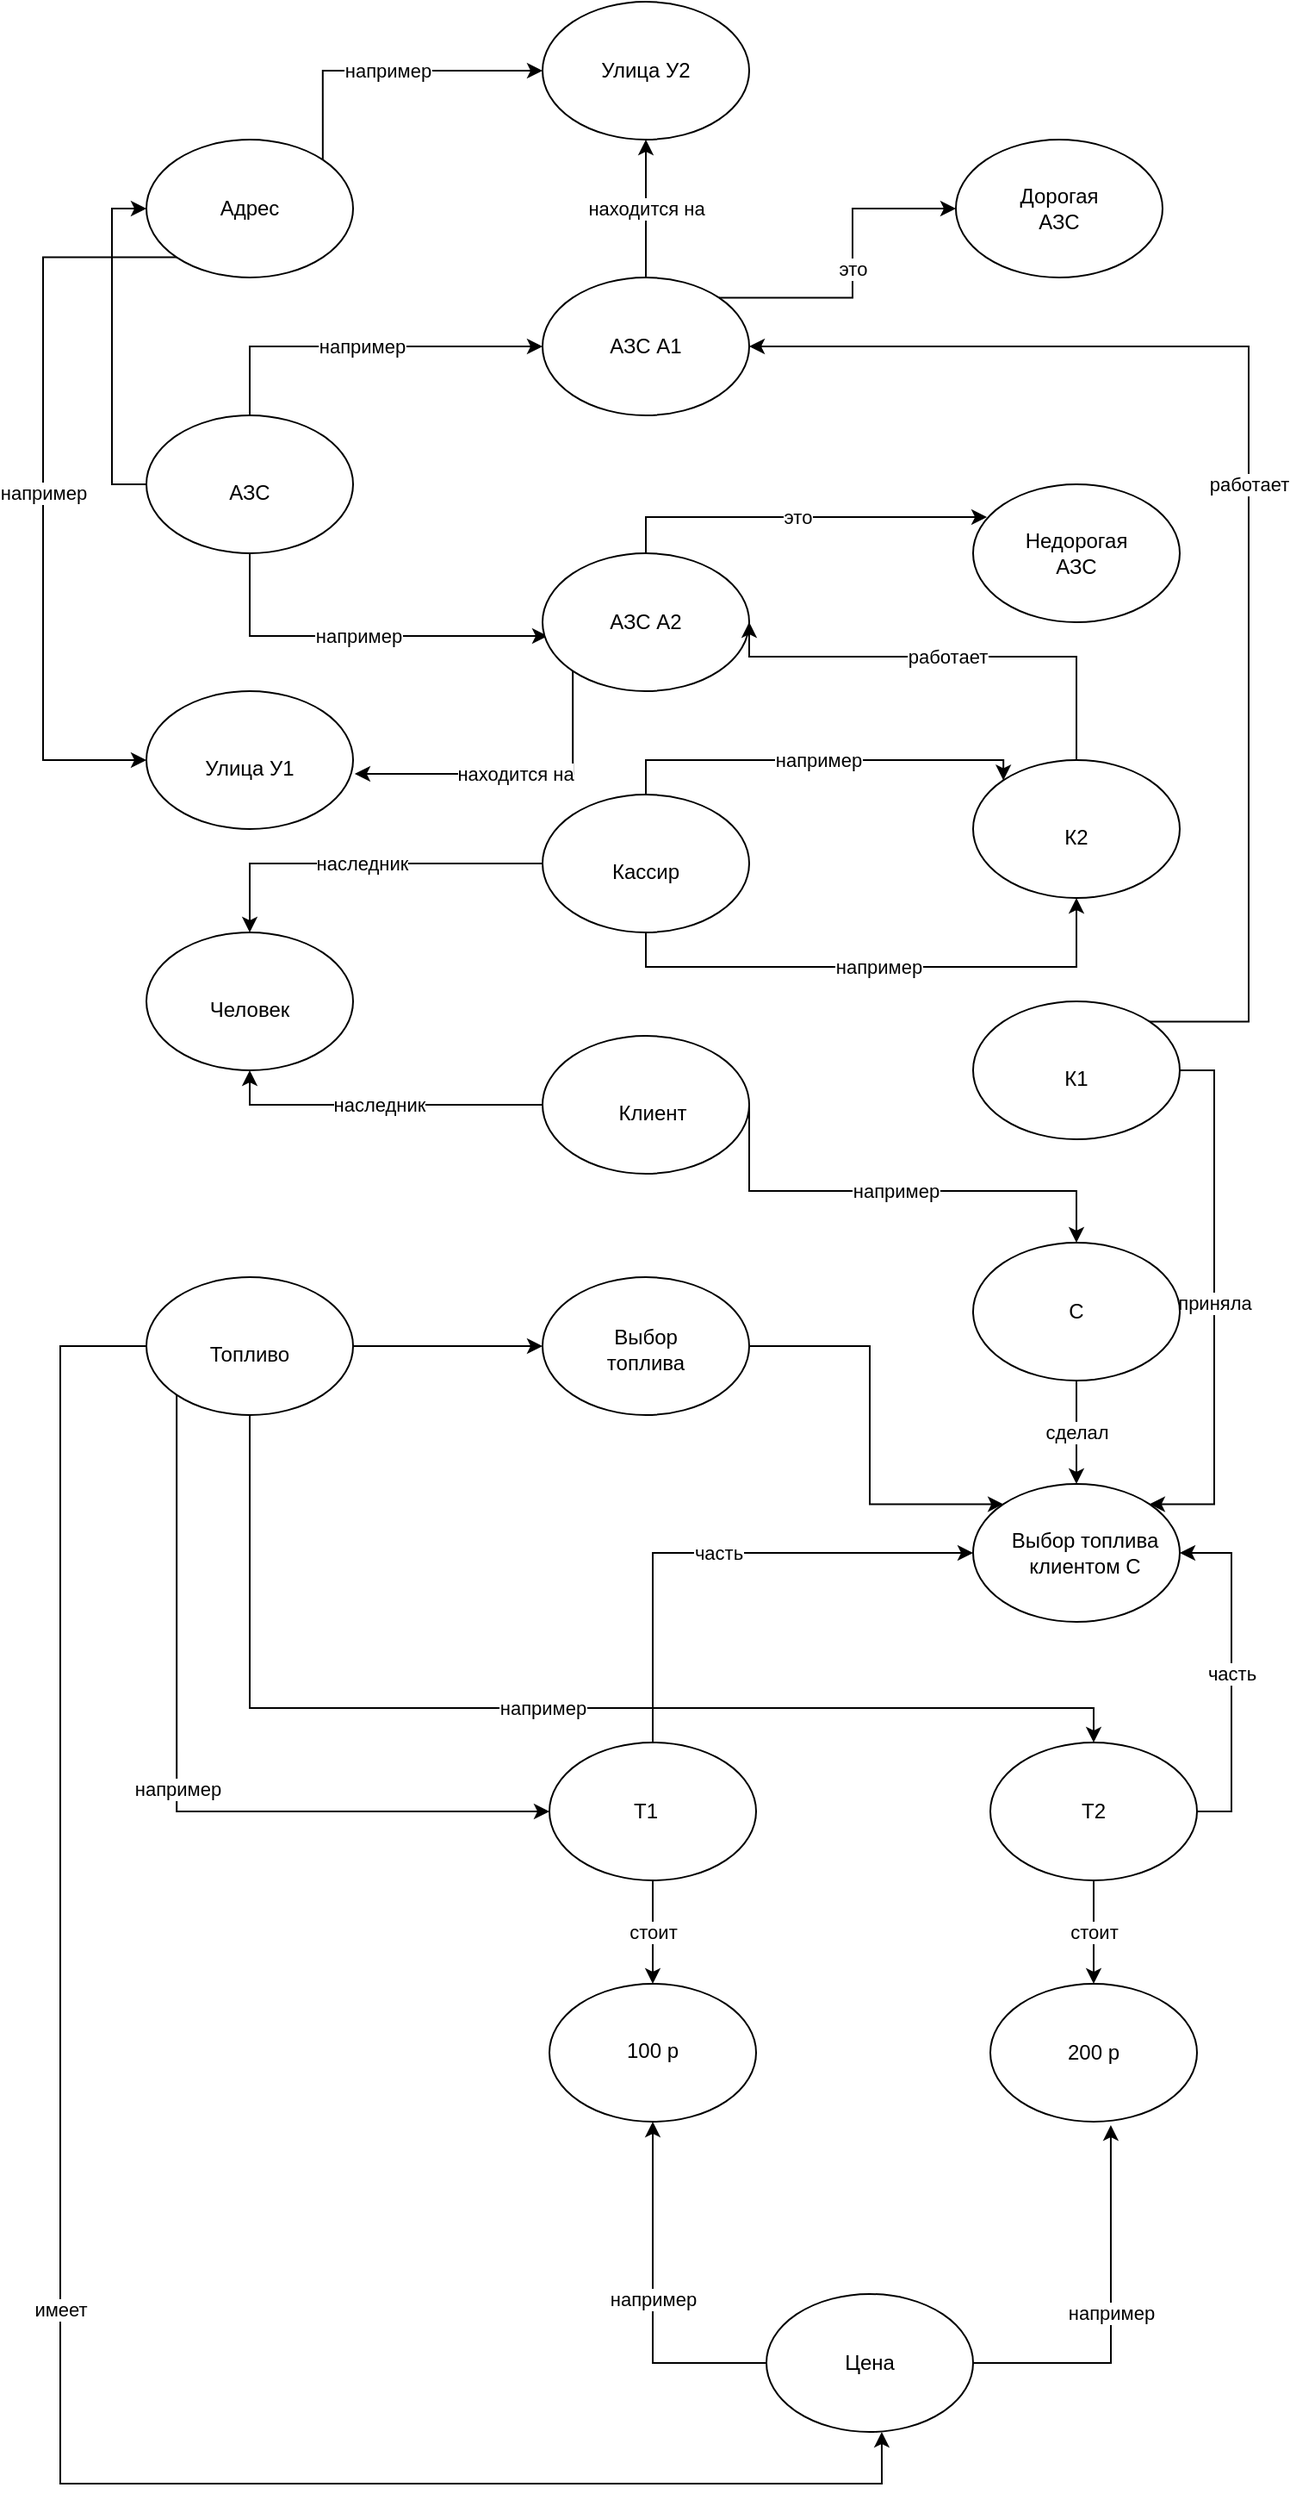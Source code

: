 <mxfile version="20.7.4" type="github">
  <diagram id="iZoi2SDaWrMsvpVoDAiL" name="Страница 1">
    <mxGraphModel dx="1122" dy="737" grid="1" gridSize="10" guides="1" tooltips="1" connect="1" arrows="1" fold="1" page="1" pageScale="1" pageWidth="827" pageHeight="1169" math="0" shadow="0">
      <root>
        <mxCell id="0" />
        <mxCell id="1" parent="0" />
        <mxCell id="kMaZlmLHkg67jmdYYLUq-65" value="например" style="edgeStyle=orthogonalEdgeStyle;rounded=0;orthogonalLoop=1;jettySize=auto;html=1;exitX=1;exitY=0;exitDx=0;exitDy=0;" edge="1" parent="1" source="kMaZlmLHkg67jmdYYLUq-1" target="kMaZlmLHkg67jmdYYLUq-7">
          <mxGeometry relative="1" as="geometry">
            <Array as="points">
              <mxPoint x="202" y="170" />
            </Array>
          </mxGeometry>
        </mxCell>
        <mxCell id="kMaZlmLHkg67jmdYYLUq-66" value="например" style="edgeStyle=orthogonalEdgeStyle;rounded=0;orthogonalLoop=1;jettySize=auto;html=1;exitX=0;exitY=1;exitDx=0;exitDy=0;entryX=0;entryY=0.5;entryDx=0;entryDy=0;" edge="1" parent="1" source="kMaZlmLHkg67jmdYYLUq-1" target="kMaZlmLHkg67jmdYYLUq-2">
          <mxGeometry relative="1" as="geometry">
            <Array as="points">
              <mxPoint x="40" y="278" />
              <mxPoint x="40" y="570" />
            </Array>
          </mxGeometry>
        </mxCell>
        <mxCell id="kMaZlmLHkg67jmdYYLUq-1" value="" style="ellipse;whiteSpace=wrap;html=1;" vertex="1" parent="1">
          <mxGeometry x="100" y="210" width="120" height="80" as="geometry" />
        </mxCell>
        <mxCell id="kMaZlmLHkg67jmdYYLUq-2" value="" style="ellipse;whiteSpace=wrap;html=1;" vertex="1" parent="1">
          <mxGeometry x="100" y="530" width="120" height="80" as="geometry" />
        </mxCell>
        <mxCell id="kMaZlmLHkg67jmdYYLUq-67" style="edgeStyle=orthogonalEdgeStyle;rounded=0;orthogonalLoop=1;jettySize=auto;html=1;exitX=0;exitY=0.5;exitDx=0;exitDy=0;entryX=0;entryY=0.5;entryDx=0;entryDy=0;" edge="1" parent="1" source="kMaZlmLHkg67jmdYYLUq-3" target="kMaZlmLHkg67jmdYYLUq-1">
          <mxGeometry relative="1" as="geometry" />
        </mxCell>
        <mxCell id="kMaZlmLHkg67jmdYYLUq-68" value="например" style="edgeStyle=orthogonalEdgeStyle;rounded=0;orthogonalLoop=1;jettySize=auto;html=1;exitX=0.5;exitY=0;exitDx=0;exitDy=0;entryX=0;entryY=0.5;entryDx=0;entryDy=0;" edge="1" parent="1" source="kMaZlmLHkg67jmdYYLUq-3" target="kMaZlmLHkg67jmdYYLUq-9">
          <mxGeometry relative="1" as="geometry" />
        </mxCell>
        <mxCell id="kMaZlmLHkg67jmdYYLUq-69" value="например" style="edgeStyle=orthogonalEdgeStyle;rounded=0;orthogonalLoop=1;jettySize=auto;html=1;exitX=0.5;exitY=1;exitDx=0;exitDy=0;entryX=0.025;entryY=0.6;entryDx=0;entryDy=0;entryPerimeter=0;" edge="1" parent="1" source="kMaZlmLHkg67jmdYYLUq-3" target="kMaZlmLHkg67jmdYYLUq-8">
          <mxGeometry relative="1" as="geometry" />
        </mxCell>
        <mxCell id="kMaZlmLHkg67jmdYYLUq-3" value="" style="ellipse;whiteSpace=wrap;html=1;" vertex="1" parent="1">
          <mxGeometry x="100" y="370" width="120" height="80" as="geometry" />
        </mxCell>
        <mxCell id="kMaZlmLHkg67jmdYYLUq-4" value="" style="ellipse;whiteSpace=wrap;html=1;" vertex="1" parent="1">
          <mxGeometry x="100" y="670" width="120" height="80" as="geometry" />
        </mxCell>
        <mxCell id="kMaZlmLHkg67jmdYYLUq-46" value="имеет" style="edgeStyle=orthogonalEdgeStyle;rounded=0;orthogonalLoop=1;jettySize=auto;html=1;entryX=0.558;entryY=1;entryDx=0;entryDy=0;entryPerimeter=0;exitX=0;exitY=0.5;exitDx=0;exitDy=0;" edge="1" parent="1" source="kMaZlmLHkg67jmdYYLUq-5" target="kMaZlmLHkg67jmdYYLUq-40">
          <mxGeometry relative="1" as="geometry">
            <Array as="points">
              <mxPoint x="50" y="910" />
              <mxPoint x="50" y="1570" />
              <mxPoint x="527" y="1570" />
            </Array>
          </mxGeometry>
        </mxCell>
        <mxCell id="kMaZlmLHkg67jmdYYLUq-51" value="например" style="edgeStyle=orthogonalEdgeStyle;rounded=0;orthogonalLoop=1;jettySize=auto;html=1;exitX=0;exitY=1;exitDx=0;exitDy=0;entryX=0;entryY=0.5;entryDx=0;entryDy=0;" edge="1" parent="1" source="kMaZlmLHkg67jmdYYLUq-5" target="kMaZlmLHkg67jmdYYLUq-38">
          <mxGeometry relative="1" as="geometry">
            <Array as="points">
              <mxPoint x="118" y="1180" />
            </Array>
          </mxGeometry>
        </mxCell>
        <mxCell id="kMaZlmLHkg67jmdYYLUq-52" value="например" style="edgeStyle=orthogonalEdgeStyle;rounded=0;orthogonalLoop=1;jettySize=auto;html=1;exitX=0.5;exitY=1;exitDx=0;exitDy=0;" edge="1" parent="1" source="kMaZlmLHkg67jmdYYLUq-5" target="kMaZlmLHkg67jmdYYLUq-36">
          <mxGeometry relative="1" as="geometry">
            <Array as="points">
              <mxPoint x="160" y="1120" />
              <mxPoint x="650" y="1120" />
            </Array>
          </mxGeometry>
        </mxCell>
        <mxCell id="kMaZlmLHkg67jmdYYLUq-57" style="edgeStyle=orthogonalEdgeStyle;rounded=0;orthogonalLoop=1;jettySize=auto;html=1;exitX=1;exitY=0.5;exitDx=0;exitDy=0;entryX=0;entryY=0.5;entryDx=0;entryDy=0;" edge="1" parent="1" source="kMaZlmLHkg67jmdYYLUq-5" target="kMaZlmLHkg67jmdYYLUq-17">
          <mxGeometry relative="1" as="geometry" />
        </mxCell>
        <mxCell id="kMaZlmLHkg67jmdYYLUq-5" value="" style="ellipse;whiteSpace=wrap;html=1;" vertex="1" parent="1">
          <mxGeometry x="100" y="870" width="120" height="80" as="geometry" />
        </mxCell>
        <mxCell id="kMaZlmLHkg67jmdYYLUq-7" value="" style="ellipse;whiteSpace=wrap;html=1;" vertex="1" parent="1">
          <mxGeometry x="330" y="130" width="120" height="80" as="geometry" />
        </mxCell>
        <mxCell id="kMaZlmLHkg67jmdYYLUq-74" value="находится на " style="edgeStyle=orthogonalEdgeStyle;rounded=0;orthogonalLoop=1;jettySize=auto;html=1;exitX=0;exitY=1;exitDx=0;exitDy=0;entryX=1.008;entryY=0.6;entryDx=0;entryDy=0;entryPerimeter=0;" edge="1" parent="1" source="kMaZlmLHkg67jmdYYLUq-8" target="kMaZlmLHkg67jmdYYLUq-2">
          <mxGeometry relative="1" as="geometry">
            <Array as="points">
              <mxPoint x="348" y="578" />
            </Array>
          </mxGeometry>
        </mxCell>
        <mxCell id="kMaZlmLHkg67jmdYYLUq-75" value="это" style="edgeStyle=orthogonalEdgeStyle;rounded=0;orthogonalLoop=1;jettySize=auto;html=1;exitX=0.5;exitY=0;exitDx=0;exitDy=0;entryX=0.067;entryY=0.238;entryDx=0;entryDy=0;entryPerimeter=0;" edge="1" parent="1" source="kMaZlmLHkg67jmdYYLUq-8" target="kMaZlmLHkg67jmdYYLUq-14">
          <mxGeometry relative="1" as="geometry" />
        </mxCell>
        <mxCell id="kMaZlmLHkg67jmdYYLUq-8" value="" style="ellipse;whiteSpace=wrap;html=1;" vertex="1" parent="1">
          <mxGeometry x="330" y="450" width="120" height="80" as="geometry" />
        </mxCell>
        <mxCell id="kMaZlmLHkg67jmdYYLUq-70" value="находится на" style="edgeStyle=orthogonalEdgeStyle;rounded=0;orthogonalLoop=1;jettySize=auto;html=1;exitX=0.5;exitY=0;exitDx=0;exitDy=0;entryX=0.5;entryY=1;entryDx=0;entryDy=0;" edge="1" parent="1" source="kMaZlmLHkg67jmdYYLUq-9" target="kMaZlmLHkg67jmdYYLUq-7">
          <mxGeometry relative="1" as="geometry" />
        </mxCell>
        <mxCell id="kMaZlmLHkg67jmdYYLUq-71" value="это" style="edgeStyle=orthogonalEdgeStyle;rounded=0;orthogonalLoop=1;jettySize=auto;html=1;exitX=1;exitY=0;exitDx=0;exitDy=0;entryX=0;entryY=0.5;entryDx=0;entryDy=0;" edge="1" parent="1" source="kMaZlmLHkg67jmdYYLUq-9" target="kMaZlmLHkg67jmdYYLUq-12">
          <mxGeometry relative="1" as="geometry" />
        </mxCell>
        <mxCell id="kMaZlmLHkg67jmdYYLUq-9" value="" style="ellipse;whiteSpace=wrap;html=1;" vertex="1" parent="1">
          <mxGeometry x="330" y="290" width="120" height="80" as="geometry" />
        </mxCell>
        <mxCell id="kMaZlmLHkg67jmdYYLUq-61" value="наследник" style="edgeStyle=orthogonalEdgeStyle;rounded=0;orthogonalLoop=1;jettySize=auto;html=1;exitX=0;exitY=0.5;exitDx=0;exitDy=0;entryX=0.5;entryY=0;entryDx=0;entryDy=0;" edge="1" parent="1" source="kMaZlmLHkg67jmdYYLUq-10" target="kMaZlmLHkg67jmdYYLUq-4">
          <mxGeometry relative="1" as="geometry" />
        </mxCell>
        <mxCell id="kMaZlmLHkg67jmdYYLUq-62" value="например" style="edgeStyle=orthogonalEdgeStyle;rounded=0;orthogonalLoop=1;jettySize=auto;html=1;exitX=0.5;exitY=0;exitDx=0;exitDy=0;entryX=0;entryY=0;entryDx=0;entryDy=0;" edge="1" parent="1" source="kMaZlmLHkg67jmdYYLUq-10" target="kMaZlmLHkg67jmdYYLUq-13">
          <mxGeometry relative="1" as="geometry">
            <Array as="points">
              <mxPoint x="390" y="570" />
              <mxPoint x="598" y="570" />
            </Array>
          </mxGeometry>
        </mxCell>
        <mxCell id="kMaZlmLHkg67jmdYYLUq-63" value="например" style="edgeStyle=orthogonalEdgeStyle;rounded=0;orthogonalLoop=1;jettySize=auto;html=1;exitX=0.5;exitY=1;exitDx=0;exitDy=0;entryX=0.5;entryY=1;entryDx=0;entryDy=0;" edge="1" parent="1" source="kMaZlmLHkg67jmdYYLUq-10" target="kMaZlmLHkg67jmdYYLUq-13">
          <mxGeometry relative="1" as="geometry" />
        </mxCell>
        <mxCell id="kMaZlmLHkg67jmdYYLUq-10" value="" style="ellipse;whiteSpace=wrap;html=1;" vertex="1" parent="1">
          <mxGeometry x="330" y="590" width="120" height="80" as="geometry" />
        </mxCell>
        <mxCell id="kMaZlmLHkg67jmdYYLUq-60" value="наследник" style="edgeStyle=orthogonalEdgeStyle;rounded=0;orthogonalLoop=1;jettySize=auto;html=1;exitX=0;exitY=0.5;exitDx=0;exitDy=0;entryX=0.5;entryY=1;entryDx=0;entryDy=0;" edge="1" parent="1" source="kMaZlmLHkg67jmdYYLUq-11" target="kMaZlmLHkg67jmdYYLUq-4">
          <mxGeometry relative="1" as="geometry" />
        </mxCell>
        <mxCell id="kMaZlmLHkg67jmdYYLUq-64" value="например" style="edgeStyle=orthogonalEdgeStyle;rounded=0;orthogonalLoop=1;jettySize=auto;html=1;exitX=1;exitY=0.5;exitDx=0;exitDy=0;" edge="1" parent="1" source="kMaZlmLHkg67jmdYYLUq-11" target="kMaZlmLHkg67jmdYYLUq-16">
          <mxGeometry relative="1" as="geometry">
            <Array as="points">
              <mxPoint x="450" y="820" />
              <mxPoint x="640" y="820" />
            </Array>
          </mxGeometry>
        </mxCell>
        <mxCell id="kMaZlmLHkg67jmdYYLUq-11" value="" style="ellipse;whiteSpace=wrap;html=1;" vertex="1" parent="1">
          <mxGeometry x="330" y="730" width="120" height="80" as="geometry" />
        </mxCell>
        <mxCell id="kMaZlmLHkg67jmdYYLUq-12" value="" style="ellipse;whiteSpace=wrap;html=1;" vertex="1" parent="1">
          <mxGeometry x="570" y="210" width="120" height="80" as="geometry" />
        </mxCell>
        <mxCell id="kMaZlmLHkg67jmdYYLUq-73" value="работает" style="edgeStyle=orthogonalEdgeStyle;rounded=0;orthogonalLoop=1;jettySize=auto;html=1;exitX=0.5;exitY=0;exitDx=0;exitDy=0;entryX=1;entryY=0.5;entryDx=0;entryDy=0;" edge="1" parent="1" source="kMaZlmLHkg67jmdYYLUq-13" target="kMaZlmLHkg67jmdYYLUq-8">
          <mxGeometry relative="1" as="geometry">
            <Array as="points">
              <mxPoint x="640" y="510" />
              <mxPoint x="450" y="510" />
            </Array>
          </mxGeometry>
        </mxCell>
        <mxCell id="kMaZlmLHkg67jmdYYLUq-13" value="" style="ellipse;whiteSpace=wrap;html=1;" vertex="1" parent="1">
          <mxGeometry x="580" y="570" width="120" height="80" as="geometry" />
        </mxCell>
        <mxCell id="kMaZlmLHkg67jmdYYLUq-14" value="" style="ellipse;whiteSpace=wrap;html=1;" vertex="1" parent="1">
          <mxGeometry x="580" y="410" width="120" height="80" as="geometry" />
        </mxCell>
        <mxCell id="kMaZlmLHkg67jmdYYLUq-55" value="приняла" style="edgeStyle=orthogonalEdgeStyle;rounded=0;orthogonalLoop=1;jettySize=auto;html=1;exitX=1;exitY=0.5;exitDx=0;exitDy=0;entryX=1;entryY=0;entryDx=0;entryDy=0;" edge="1" parent="1" source="kMaZlmLHkg67jmdYYLUq-15" target="kMaZlmLHkg67jmdYYLUq-18">
          <mxGeometry relative="1" as="geometry">
            <Array as="points">
              <mxPoint x="720" y="750" />
              <mxPoint x="720" y="1002" />
            </Array>
          </mxGeometry>
        </mxCell>
        <mxCell id="kMaZlmLHkg67jmdYYLUq-72" value="работает" style="edgeStyle=orthogonalEdgeStyle;rounded=0;orthogonalLoop=1;jettySize=auto;html=1;exitX=1;exitY=0;exitDx=0;exitDy=0;entryX=1;entryY=0.5;entryDx=0;entryDy=0;" edge="1" parent="1" source="kMaZlmLHkg67jmdYYLUq-15" target="kMaZlmLHkg67jmdYYLUq-9">
          <mxGeometry relative="1" as="geometry">
            <mxPoint x="460" y="220" as="targetPoint" />
            <Array as="points">
              <mxPoint x="740" y="722" />
              <mxPoint x="740" y="330" />
            </Array>
          </mxGeometry>
        </mxCell>
        <mxCell id="kMaZlmLHkg67jmdYYLUq-15" value="" style="ellipse;whiteSpace=wrap;html=1;" vertex="1" parent="1">
          <mxGeometry x="580" y="710" width="120" height="80" as="geometry" />
        </mxCell>
        <mxCell id="kMaZlmLHkg67jmdYYLUq-56" value="сделал" style="edgeStyle=orthogonalEdgeStyle;rounded=0;orthogonalLoop=1;jettySize=auto;html=1;exitX=0.5;exitY=1;exitDx=0;exitDy=0;" edge="1" parent="1" source="kMaZlmLHkg67jmdYYLUq-16" target="kMaZlmLHkg67jmdYYLUq-18">
          <mxGeometry relative="1" as="geometry" />
        </mxCell>
        <mxCell id="kMaZlmLHkg67jmdYYLUq-16" value="" style="ellipse;whiteSpace=wrap;html=1;" vertex="1" parent="1">
          <mxGeometry x="580" y="850" width="120" height="80" as="geometry" />
        </mxCell>
        <mxCell id="kMaZlmLHkg67jmdYYLUq-58" style="edgeStyle=orthogonalEdgeStyle;rounded=0;orthogonalLoop=1;jettySize=auto;html=1;exitX=1;exitY=0.5;exitDx=0;exitDy=0;entryX=0;entryY=0;entryDx=0;entryDy=0;" edge="1" parent="1" source="kMaZlmLHkg67jmdYYLUq-17" target="kMaZlmLHkg67jmdYYLUq-18">
          <mxGeometry relative="1" as="geometry">
            <Array as="points">
              <mxPoint x="520" y="910" />
              <mxPoint x="520" y="1002" />
            </Array>
          </mxGeometry>
        </mxCell>
        <mxCell id="kMaZlmLHkg67jmdYYLUq-17" value="" style="ellipse;whiteSpace=wrap;html=1;" vertex="1" parent="1">
          <mxGeometry x="330" y="870" width="120" height="80" as="geometry" />
        </mxCell>
        <mxCell id="kMaZlmLHkg67jmdYYLUq-18" value="" style="ellipse;whiteSpace=wrap;html=1;" vertex="1" parent="1">
          <mxGeometry x="580" y="990" width="120" height="80" as="geometry" />
        </mxCell>
        <mxCell id="kMaZlmLHkg67jmdYYLUq-19" value="Адрес" style="text;html=1;strokeColor=none;fillColor=none;align=center;verticalAlign=middle;whiteSpace=wrap;rounded=0;" vertex="1" parent="1">
          <mxGeometry x="130" y="235" width="60" height="30" as="geometry" />
        </mxCell>
        <mxCell id="kMaZlmLHkg67jmdYYLUq-20" value="АЗС" style="text;html=1;strokeColor=none;fillColor=none;align=center;verticalAlign=middle;whiteSpace=wrap;rounded=0;" vertex="1" parent="1">
          <mxGeometry x="130" y="400" width="60" height="30" as="geometry" />
        </mxCell>
        <mxCell id="kMaZlmLHkg67jmdYYLUq-21" value="Улица У1" style="text;html=1;strokeColor=none;fillColor=none;align=center;verticalAlign=middle;whiteSpace=wrap;rounded=0;" vertex="1" parent="1">
          <mxGeometry x="130" y="560" width="60" height="30" as="geometry" />
        </mxCell>
        <mxCell id="kMaZlmLHkg67jmdYYLUq-22" value="Улица У2" style="text;html=1;strokeColor=none;fillColor=none;align=center;verticalAlign=middle;whiteSpace=wrap;rounded=0;" vertex="1" parent="1">
          <mxGeometry x="360" y="155" width="60" height="30" as="geometry" />
        </mxCell>
        <mxCell id="kMaZlmLHkg67jmdYYLUq-23" value="Человек" style="text;html=1;strokeColor=none;fillColor=none;align=center;verticalAlign=middle;whiteSpace=wrap;rounded=0;" vertex="1" parent="1">
          <mxGeometry x="130" y="700" width="60" height="30" as="geometry" />
        </mxCell>
        <mxCell id="kMaZlmLHkg67jmdYYLUq-24" value="Топливо" style="text;html=1;strokeColor=none;fillColor=none;align=center;verticalAlign=middle;whiteSpace=wrap;rounded=0;" vertex="1" parent="1">
          <mxGeometry x="130" y="900" width="60" height="30" as="geometry" />
        </mxCell>
        <mxCell id="kMaZlmLHkg67jmdYYLUq-25" value="АЗС А1" style="text;html=1;strokeColor=none;fillColor=none;align=center;verticalAlign=middle;whiteSpace=wrap;rounded=0;" vertex="1" parent="1">
          <mxGeometry x="360" y="315" width="60" height="30" as="geometry" />
        </mxCell>
        <mxCell id="kMaZlmLHkg67jmdYYLUq-26" value="АЗС A2" style="text;html=1;strokeColor=none;fillColor=none;align=center;verticalAlign=middle;whiteSpace=wrap;rounded=0;" vertex="1" parent="1">
          <mxGeometry x="360" y="475" width="60" height="30" as="geometry" />
        </mxCell>
        <mxCell id="kMaZlmLHkg67jmdYYLUq-27" value="Кассир" style="text;html=1;strokeColor=none;fillColor=none;align=center;verticalAlign=middle;whiteSpace=wrap;rounded=0;" vertex="1" parent="1">
          <mxGeometry x="360" y="620" width="60" height="30" as="geometry" />
        </mxCell>
        <mxCell id="kMaZlmLHkg67jmdYYLUq-28" value="Клиент" style="text;html=1;strokeColor=none;fillColor=none;align=center;verticalAlign=middle;whiteSpace=wrap;rounded=0;" vertex="1" parent="1">
          <mxGeometry x="364" y="760" width="60" height="30" as="geometry" />
        </mxCell>
        <mxCell id="kMaZlmLHkg67jmdYYLUq-29" value="Выбор топлива" style="text;html=1;strokeColor=none;fillColor=none;align=center;verticalAlign=middle;whiteSpace=wrap;rounded=0;" vertex="1" parent="1">
          <mxGeometry x="360" y="897" width="60" height="30" as="geometry" />
        </mxCell>
        <mxCell id="kMaZlmLHkg67jmdYYLUq-30" value="Дорогая АЗС" style="text;html=1;strokeColor=none;fillColor=none;align=center;verticalAlign=middle;whiteSpace=wrap;rounded=0;" vertex="1" parent="1">
          <mxGeometry x="600" y="235" width="60" height="30" as="geometry" />
        </mxCell>
        <mxCell id="kMaZlmLHkg67jmdYYLUq-31" value="Недорогая АЗС" style="text;html=1;strokeColor=none;fillColor=none;align=center;verticalAlign=middle;whiteSpace=wrap;rounded=0;" vertex="1" parent="1">
          <mxGeometry x="610" y="435" width="60" height="30" as="geometry" />
        </mxCell>
        <mxCell id="kMaZlmLHkg67jmdYYLUq-32" value="К2" style="text;html=1;strokeColor=none;fillColor=none;align=center;verticalAlign=middle;whiteSpace=wrap;rounded=0;" vertex="1" parent="1">
          <mxGeometry x="610" y="600" width="60" height="30" as="geometry" />
        </mxCell>
        <mxCell id="kMaZlmLHkg67jmdYYLUq-33" value="К1" style="text;html=1;strokeColor=none;fillColor=none;align=center;verticalAlign=middle;whiteSpace=wrap;rounded=0;" vertex="1" parent="1">
          <mxGeometry x="610" y="740" width="60" height="30" as="geometry" />
        </mxCell>
        <mxCell id="kMaZlmLHkg67jmdYYLUq-34" value="С" style="text;html=1;strokeColor=none;fillColor=none;align=center;verticalAlign=middle;whiteSpace=wrap;rounded=0;" vertex="1" parent="1">
          <mxGeometry x="610" y="875" width="60" height="30" as="geometry" />
        </mxCell>
        <mxCell id="kMaZlmLHkg67jmdYYLUq-35" value="Выбор топлива клиентом С" style="text;html=1;strokeColor=none;fillColor=none;align=center;verticalAlign=middle;whiteSpace=wrap;rounded=0;" vertex="1" parent="1">
          <mxGeometry x="590" y="1015" width="110" height="30" as="geometry" />
        </mxCell>
        <mxCell id="kMaZlmLHkg67jmdYYLUq-50" value="стоит" style="edgeStyle=orthogonalEdgeStyle;rounded=0;orthogonalLoop=1;jettySize=auto;html=1;exitX=0.5;exitY=1;exitDx=0;exitDy=0;" edge="1" parent="1" source="kMaZlmLHkg67jmdYYLUq-36" target="kMaZlmLHkg67jmdYYLUq-37">
          <mxGeometry relative="1" as="geometry" />
        </mxCell>
        <mxCell id="kMaZlmLHkg67jmdYYLUq-54" value="часть" style="edgeStyle=orthogonalEdgeStyle;rounded=0;orthogonalLoop=1;jettySize=auto;html=1;exitX=1;exitY=0.5;exitDx=0;exitDy=0;entryX=1;entryY=0.5;entryDx=0;entryDy=0;" edge="1" parent="1" source="kMaZlmLHkg67jmdYYLUq-36" target="kMaZlmLHkg67jmdYYLUq-35">
          <mxGeometry relative="1" as="geometry" />
        </mxCell>
        <mxCell id="kMaZlmLHkg67jmdYYLUq-36" value="" style="ellipse;whiteSpace=wrap;html=1;" vertex="1" parent="1">
          <mxGeometry x="590" y="1140" width="120" height="80" as="geometry" />
        </mxCell>
        <mxCell id="kMaZlmLHkg67jmdYYLUq-37" value="" style="ellipse;whiteSpace=wrap;html=1;" vertex="1" parent="1">
          <mxGeometry x="590" y="1280" width="120" height="80" as="geometry" />
        </mxCell>
        <mxCell id="kMaZlmLHkg67jmdYYLUq-49" value="стоит" style="edgeStyle=orthogonalEdgeStyle;rounded=0;orthogonalLoop=1;jettySize=auto;html=1;exitX=0.5;exitY=1;exitDx=0;exitDy=0;" edge="1" parent="1" source="kMaZlmLHkg67jmdYYLUq-38" target="kMaZlmLHkg67jmdYYLUq-39">
          <mxGeometry relative="1" as="geometry" />
        </mxCell>
        <mxCell id="kMaZlmLHkg67jmdYYLUq-53" value="часть" style="edgeStyle=orthogonalEdgeStyle;rounded=0;orthogonalLoop=1;jettySize=auto;html=1;exitX=0.5;exitY=0;exitDx=0;exitDy=0;entryX=0;entryY=0.5;entryDx=0;entryDy=0;" edge="1" parent="1" source="kMaZlmLHkg67jmdYYLUq-38" target="kMaZlmLHkg67jmdYYLUq-18">
          <mxGeometry relative="1" as="geometry" />
        </mxCell>
        <mxCell id="kMaZlmLHkg67jmdYYLUq-38" value="" style="ellipse;whiteSpace=wrap;html=1;" vertex="1" parent="1">
          <mxGeometry x="334" y="1140" width="120" height="80" as="geometry" />
        </mxCell>
        <mxCell id="kMaZlmLHkg67jmdYYLUq-39" value="" style="ellipse;whiteSpace=wrap;html=1;" vertex="1" parent="1">
          <mxGeometry x="334" y="1280" width="120" height="80" as="geometry" />
        </mxCell>
        <mxCell id="kMaZlmLHkg67jmdYYLUq-47" value="например" style="edgeStyle=orthogonalEdgeStyle;rounded=0;orthogonalLoop=1;jettySize=auto;html=1;exitX=0;exitY=0.5;exitDx=0;exitDy=0;entryX=0.5;entryY=1;entryDx=0;entryDy=0;" edge="1" parent="1" source="kMaZlmLHkg67jmdYYLUq-40" target="kMaZlmLHkg67jmdYYLUq-39">
          <mxGeometry relative="1" as="geometry">
            <Array as="points">
              <mxPoint x="394" y="1500" />
            </Array>
          </mxGeometry>
        </mxCell>
        <mxCell id="kMaZlmLHkg67jmdYYLUq-48" value="например" style="edgeStyle=orthogonalEdgeStyle;rounded=0;orthogonalLoop=1;jettySize=auto;html=1;entryX=0.583;entryY=1.025;entryDx=0;entryDy=0;entryPerimeter=0;" edge="1" parent="1" source="kMaZlmLHkg67jmdYYLUq-40" target="kMaZlmLHkg67jmdYYLUq-37">
          <mxGeometry relative="1" as="geometry" />
        </mxCell>
        <mxCell id="kMaZlmLHkg67jmdYYLUq-40" value="" style="ellipse;whiteSpace=wrap;html=1;" vertex="1" parent="1">
          <mxGeometry x="460" y="1460" width="120" height="80" as="geometry" />
        </mxCell>
        <mxCell id="kMaZlmLHkg67jmdYYLUq-41" value="Т1" style="text;html=1;strokeColor=none;fillColor=none;align=center;verticalAlign=middle;whiteSpace=wrap;rounded=0;" vertex="1" parent="1">
          <mxGeometry x="360" y="1165" width="60" height="30" as="geometry" />
        </mxCell>
        <mxCell id="kMaZlmLHkg67jmdYYLUq-42" value="Т2" style="text;html=1;strokeColor=none;fillColor=none;align=center;verticalAlign=middle;whiteSpace=wrap;rounded=0;" vertex="1" parent="1">
          <mxGeometry x="620" y="1165" width="60" height="30" as="geometry" />
        </mxCell>
        <mxCell id="kMaZlmLHkg67jmdYYLUq-43" value="100 р" style="text;html=1;strokeColor=none;fillColor=none;align=center;verticalAlign=middle;whiteSpace=wrap;rounded=0;" vertex="1" parent="1">
          <mxGeometry x="364" y="1304" width="60" height="30" as="geometry" />
        </mxCell>
        <mxCell id="kMaZlmLHkg67jmdYYLUq-44" value="200 р" style="text;html=1;strokeColor=none;fillColor=none;align=center;verticalAlign=middle;whiteSpace=wrap;rounded=0;" vertex="1" parent="1">
          <mxGeometry x="620" y="1305" width="60" height="30" as="geometry" />
        </mxCell>
        <mxCell id="kMaZlmLHkg67jmdYYLUq-45" value="Цена" style="text;html=1;strokeColor=none;fillColor=none;align=center;verticalAlign=middle;whiteSpace=wrap;rounded=0;" vertex="1" parent="1">
          <mxGeometry x="490" y="1485" width="60" height="30" as="geometry" />
        </mxCell>
      </root>
    </mxGraphModel>
  </diagram>
</mxfile>
